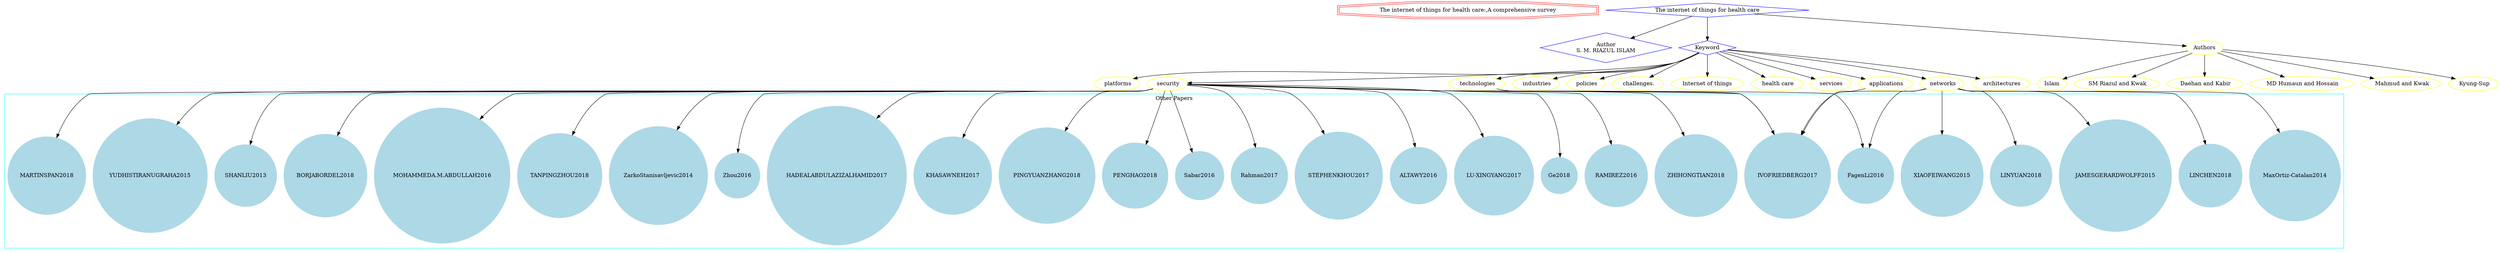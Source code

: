 strict digraph mind_map40 {
	node [color=red shape=doubleoctagon]
	"The internet of things for health care:,A comprehensive survey"
	node [color=blue shape=diamond]
	"Author
S. M. RIAZUL ISLAM"
	Keyword
	"The internet of things for health care":",A comprehensive survey" -> "Author
S. M. RIAZUL ISLAM"
	"The internet of things for health care":",A comprehensive survey" -> Keyword
	node [color=yellow shape=ellipse]
	"Internet of things"
	Keyword -> "Internet of things"
	" health care"
	Keyword -> " health care"
	" services"
	Keyword -> " services"
	" applications"
	Keyword -> " applications"
	" networks"
	Keyword -> " networks"
	" architectures"
	Keyword -> " architectures"
	" platforms"
	Keyword -> " platforms"
	" security"
	Keyword -> " security"
	" technologies"
	Keyword -> " technologies"
	" industries"
	Keyword -> " industries"
	" policies"
	Keyword -> " policies"
	" challenges."
	Keyword -> " challenges."
	subgraph cluster_0 {
		node [style=filled]
		node [color=lightblue shape=circle]
		label="Other Papers"
		color=cyan
		PENGHAO2018
		PINGYUANZHANG2018
		KHASAWNEH2017
		HADEALABDULAZIZALHAMID2017
		Zhou2016
		ZarkoStanisavljevic2014
		FagenLi2016
		TANPINGZHOU2018
		"MOHAMMEDA.M.ABDULLAH2016"
		JAMESGERARDWOLFF2015
		LINYUAN2018
		XIAOFEIWANG2015
		"MaxOrtiz-Catalan2014"
		BORJABORDEL2018
		LINCHEN2018
		SHANLIU2013
		YUDHISTIRANUGRAHA2015
		MARTINSPAN2018
		ZHIHONGTIAN2018
		IVOFRIEDBERG2017
		RAMIREZ2016
		Ge2018
		"LU-XINGYANG2017"
		ALTAWY2016
		STEPHENKHOU2017
		Rahman2017
		Sabar2016
	}
	" applications" -> IVOFRIEDBERG2017
	" networks" -> FagenLi2016
	" networks" -> JAMESGERARDWOLFF2015
	" networks" -> LINYUAN2018
	" networks" -> XIAOFEIWANG2015
	" networks" -> XIAOFEIWANG2015
	" networks" -> "MaxOrtiz-Catalan2014"
	" networks" -> LINCHEN2018
	" networks" -> IVOFRIEDBERG2017
	" security" -> PENGHAO2018
	" security" -> PENGHAO2018
	" security" -> PENGHAO2018
	" security" -> PINGYUANZHANG2018
	" security" -> KHASAWNEH2017
	" security" -> HADEALABDULAZIZALHAMID2017
	" security" -> Zhou2016
	" security" -> ZarkoStanisavljevic2014
	" security" -> ZarkoStanisavljevic2014
	" security" -> FagenLi2016
	" security" -> TANPINGZHOU2018
	" security" -> "MOHAMMEDA.M.ABDULLAH2016"
	" security" -> "MOHAMMEDA.M.ABDULLAH2016"
	" security" -> BORJABORDEL2018
	" security" -> SHANLIU2013
	" security" -> YUDHISTIRANUGRAHA2015
	" security" -> MARTINSPAN2018
	" security" -> MARTINSPAN2018
	" security" -> MARTINSPAN2018
	" security" -> ZHIHONGTIAN2018
	" security" -> IVOFRIEDBERG2017
	" security" -> IVOFRIEDBERG2017
	" security" -> IVOFRIEDBERG2017
	" security" -> RAMIREZ2016
	" security" -> RAMIREZ2016
	" security" -> Ge2018
	" security" -> "LU-XINGYANG2017"
	" security" -> ALTAWY2016
	" security" -> STEPHENKHOU2017
	" security" -> STEPHENKHOU2017
	" security" -> Rahman2017
	" security" -> Rahman2017
	" security" -> Sabar2016
	" technologies" -> IVOFRIEDBERG2017
	"The internet of things for health care":",A comprehensive survey" -> Authors
	Authors -> Islam
	Authors -> " SM Riazul and Kwak"
	Authors -> " Daehan and Kabir"
	Authors -> " MD Humaun and Hossain"
	Authors -> " Mahmud and Kwak"
	Authors -> " Kyung-Sup"
}
